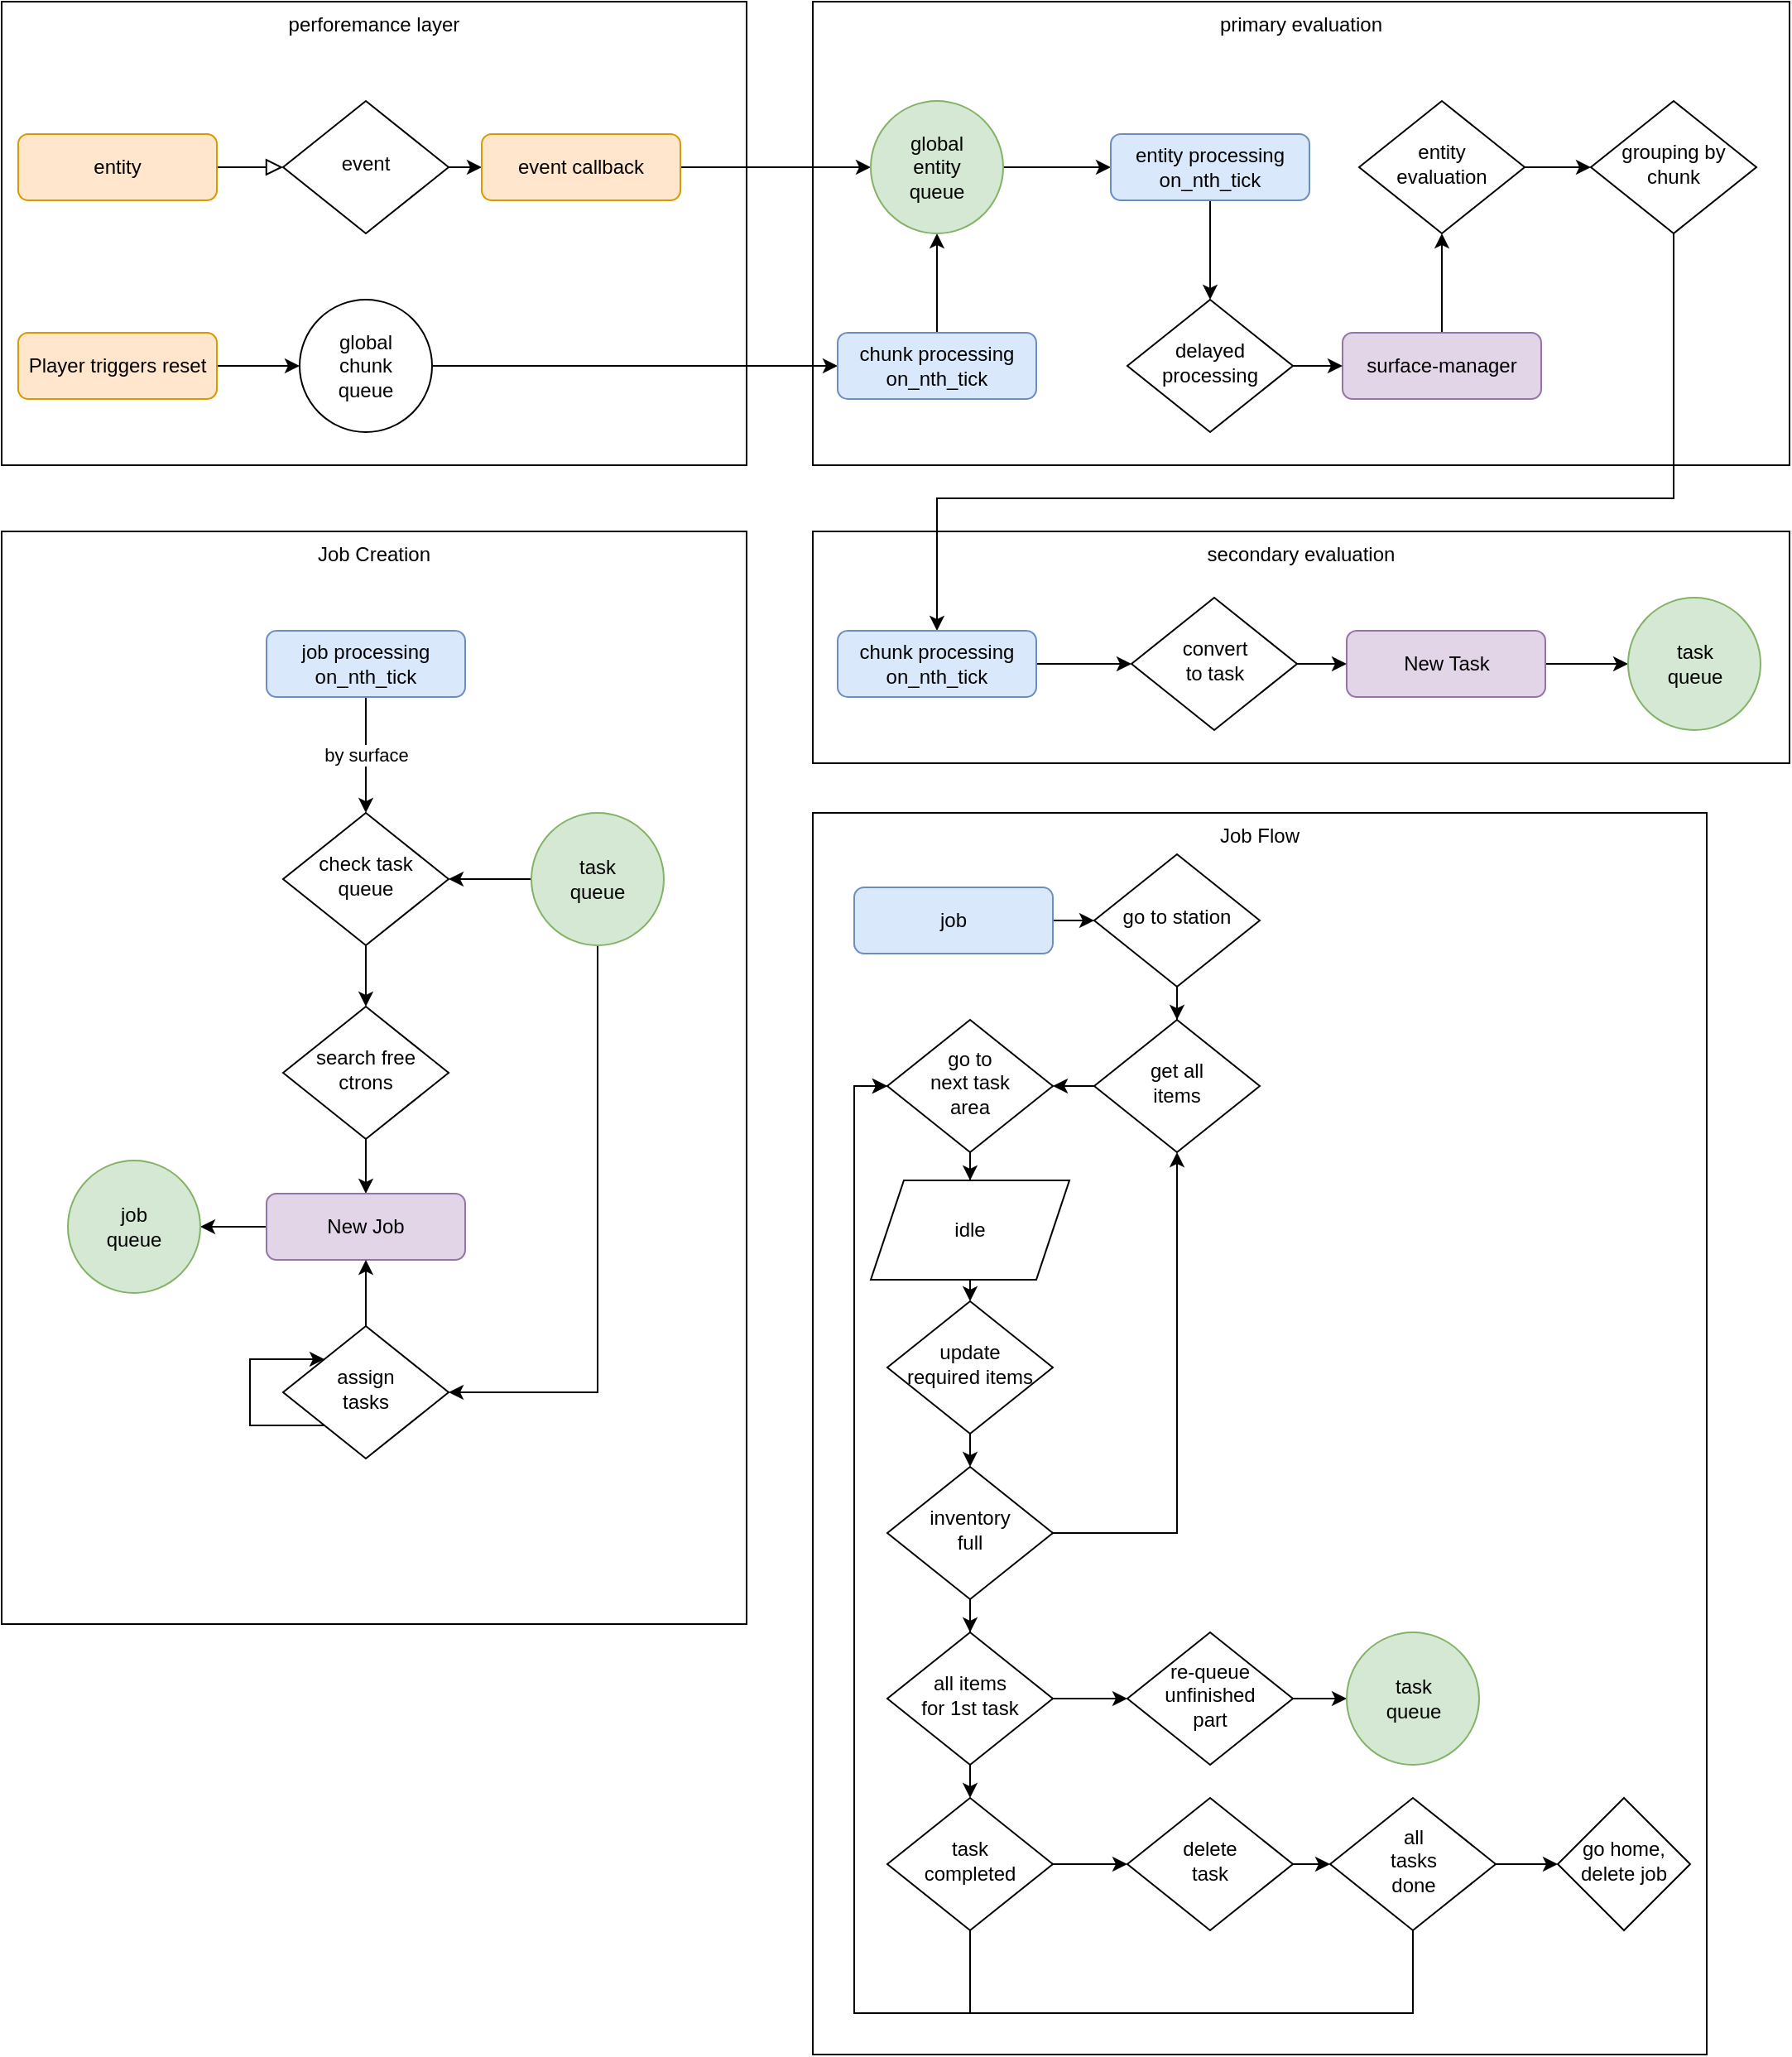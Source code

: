 <mxfile version="17.1.2" type="github">
  <diagram id="C5RBs43oDa-KdzZeNtuy" name="Page-1">
    <mxGraphModel dx="1673" dy="908" grid="1" gridSize="10" guides="1" tooltips="1" connect="1" arrows="1" fold="1" page="1" pageScale="1" pageWidth="1169" pageHeight="827" math="0" shadow="0">
      <root>
        <mxCell id="WIyWlLk6GJQsqaUBKTNV-0" />
        <mxCell id="WIyWlLk6GJQsqaUBKTNV-1" parent="WIyWlLk6GJQsqaUBKTNV-0" />
        <mxCell id="zSMuD_L03UTI61CqOf46-115" value="Job Flow" style="rounded=0;whiteSpace=wrap;html=1;verticalAlign=top;" vertex="1" parent="WIyWlLk6GJQsqaUBKTNV-1">
          <mxGeometry x="500" y="630" width="540" height="750" as="geometry" />
        </mxCell>
        <mxCell id="zSMuD_L03UTI61CqOf46-32" value="secondary evaluation" style="rounded=0;whiteSpace=wrap;html=1;verticalAlign=top;" vertex="1" parent="WIyWlLk6GJQsqaUBKTNV-1">
          <mxGeometry x="500" y="460" width="590" height="140" as="geometry" />
        </mxCell>
        <mxCell id="zSMuD_L03UTI61CqOf46-31" value="primary evaluation" style="rounded=0;whiteSpace=wrap;html=1;verticalAlign=top;" vertex="1" parent="WIyWlLk6GJQsqaUBKTNV-1">
          <mxGeometry x="500" y="140" width="590" height="280" as="geometry" />
        </mxCell>
        <mxCell id="zSMuD_L03UTI61CqOf46-19" value="perforemance layer" style="rounded=0;whiteSpace=wrap;html=1;verticalAlign=top;" vertex="1" parent="WIyWlLk6GJQsqaUBKTNV-1">
          <mxGeometry x="10" y="140" width="450" height="280" as="geometry" />
        </mxCell>
        <mxCell id="WIyWlLk6GJQsqaUBKTNV-2" value="" style="rounded=0;html=1;jettySize=auto;orthogonalLoop=1;fontSize=11;endArrow=block;endFill=0;endSize=8;strokeWidth=1;shadow=0;labelBackgroundColor=none;edgeStyle=orthogonalEdgeStyle;" parent="WIyWlLk6GJQsqaUBKTNV-1" source="WIyWlLk6GJQsqaUBKTNV-3" target="WIyWlLk6GJQsqaUBKTNV-6" edge="1">
          <mxGeometry relative="1" as="geometry" />
        </mxCell>
        <mxCell id="WIyWlLk6GJQsqaUBKTNV-3" value="entity" style="rounded=1;whiteSpace=wrap;html=1;fontSize=12;glass=0;strokeWidth=1;shadow=0;fillColor=#ffe6cc;strokeColor=#d79b00;" parent="WIyWlLk6GJQsqaUBKTNV-1" vertex="1">
          <mxGeometry x="20" y="220" width="120" height="40" as="geometry" />
        </mxCell>
        <mxCell id="zSMuD_L03UTI61CqOf46-24" style="edgeStyle=orthogonalEdgeStyle;rounded=0;orthogonalLoop=1;jettySize=auto;html=1;exitX=1;exitY=0.5;exitDx=0;exitDy=0;entryX=0;entryY=0.5;entryDx=0;entryDy=0;" edge="1" parent="WIyWlLk6GJQsqaUBKTNV-1" source="WIyWlLk6GJQsqaUBKTNV-6" target="WIyWlLk6GJQsqaUBKTNV-7">
          <mxGeometry relative="1" as="geometry" />
        </mxCell>
        <mxCell id="WIyWlLk6GJQsqaUBKTNV-6" value="event" style="rhombus;whiteSpace=wrap;html=1;shadow=0;fontFamily=Helvetica;fontSize=12;align=center;strokeWidth=1;spacing=6;spacingTop=-4;" parent="WIyWlLk6GJQsqaUBKTNV-1" vertex="1">
          <mxGeometry x="180" y="200" width="100" height="80" as="geometry" />
        </mxCell>
        <mxCell id="zSMuD_L03UTI61CqOf46-12" style="edgeStyle=orthogonalEdgeStyle;rounded=0;orthogonalLoop=1;jettySize=auto;html=1;exitX=1;exitY=0.5;exitDx=0;exitDy=0;entryX=0;entryY=0.5;entryDx=0;entryDy=0;" edge="1" parent="WIyWlLk6GJQsqaUBKTNV-1" source="WIyWlLk6GJQsqaUBKTNV-7" target="zSMuD_L03UTI61CqOf46-43">
          <mxGeometry relative="1" as="geometry">
            <mxPoint x="440" y="240" as="sourcePoint" />
            <mxPoint x="525" y="240" as="targetPoint" />
          </mxGeometry>
        </mxCell>
        <mxCell id="WIyWlLk6GJQsqaUBKTNV-7" value="event callback" style="rounded=1;whiteSpace=wrap;html=1;fontSize=12;glass=0;strokeWidth=1;shadow=0;fillColor=#ffe6cc;strokeColor=#d79b00;" parent="WIyWlLk6GJQsqaUBKTNV-1" vertex="1">
          <mxGeometry x="300" y="220" width="120" height="40" as="geometry" />
        </mxCell>
        <mxCell id="zSMuD_L03UTI61CqOf46-22" style="edgeStyle=orthogonalEdgeStyle;rounded=0;orthogonalLoop=1;jettySize=auto;html=1;exitX=1;exitY=0.5;exitDx=0;exitDy=0;entryX=0;entryY=0.5;entryDx=0;entryDy=0;" edge="1" parent="WIyWlLk6GJQsqaUBKTNV-1" source="zSMuD_L03UTI61CqOf46-1" target="zSMuD_L03UTI61CqOf46-46">
          <mxGeometry relative="1" as="geometry">
            <mxPoint x="180" y="360" as="targetPoint" />
          </mxGeometry>
        </mxCell>
        <mxCell id="zSMuD_L03UTI61CqOf46-1" value="Player triggers reset" style="rounded=1;whiteSpace=wrap;html=1;fontSize=12;glass=0;strokeWidth=1;shadow=0;fillColor=#ffe6cc;strokeColor=#d79b00;" vertex="1" parent="WIyWlLk6GJQsqaUBKTNV-1">
          <mxGeometry x="20" y="340" width="120" height="40" as="geometry" />
        </mxCell>
        <mxCell id="zSMuD_L03UTI61CqOf46-23" style="edgeStyle=orthogonalEdgeStyle;rounded=0;orthogonalLoop=1;jettySize=auto;html=1;exitX=1;exitY=0.5;exitDx=0;exitDy=0;entryX=0;entryY=0.5;entryDx=0;entryDy=0;" edge="1" parent="WIyWlLk6GJQsqaUBKTNV-1" source="zSMuD_L03UTI61CqOf46-46" target="zSMuD_L03UTI61CqOf46-5">
          <mxGeometry relative="1" as="geometry">
            <mxPoint x="280" y="360" as="sourcePoint" />
          </mxGeometry>
        </mxCell>
        <mxCell id="zSMuD_L03UTI61CqOf46-8" style="edgeStyle=orthogonalEdgeStyle;rounded=0;orthogonalLoop=1;jettySize=auto;html=1;exitX=0.5;exitY=0;exitDx=0;exitDy=0;entryX=0.5;entryY=1;entryDx=0;entryDy=0;" edge="1" parent="WIyWlLk6GJQsqaUBKTNV-1" source="zSMuD_L03UTI61CqOf46-5">
          <mxGeometry relative="1" as="geometry">
            <mxPoint x="575" y="280" as="targetPoint" />
          </mxGeometry>
        </mxCell>
        <mxCell id="zSMuD_L03UTI61CqOf46-5" value="chunk processing on_nth_tick" style="rounded=1;whiteSpace=wrap;html=1;fontSize=12;glass=0;strokeWidth=1;shadow=0;fillColor=#dae8fc;strokeColor=#6c8ebf;" vertex="1" parent="WIyWlLk6GJQsqaUBKTNV-1">
          <mxGeometry x="515" y="340" width="120" height="40" as="geometry" />
        </mxCell>
        <mxCell id="zSMuD_L03UTI61CqOf46-26" style="edgeStyle=orthogonalEdgeStyle;rounded=0;orthogonalLoop=1;jettySize=auto;html=1;entryX=0;entryY=0.5;entryDx=0;entryDy=0;exitX=1;exitY=0.5;exitDx=0;exitDy=0;" edge="1" parent="WIyWlLk6GJQsqaUBKTNV-1" source="zSMuD_L03UTI61CqOf46-43" target="zSMuD_L03UTI61CqOf46-13">
          <mxGeometry relative="1" as="geometry">
            <mxPoint x="625.0" y="240" as="sourcePoint" />
          </mxGeometry>
        </mxCell>
        <mxCell id="zSMuD_L03UTI61CqOf46-27" style="edgeStyle=orthogonalEdgeStyle;rounded=0;orthogonalLoop=1;jettySize=auto;html=1;exitX=0.5;exitY=1;exitDx=0;exitDy=0;" edge="1" parent="WIyWlLk6GJQsqaUBKTNV-1" source="zSMuD_L03UTI61CqOf46-13">
          <mxGeometry relative="1" as="geometry">
            <mxPoint x="740" y="320" as="targetPoint" />
          </mxGeometry>
        </mxCell>
        <mxCell id="zSMuD_L03UTI61CqOf46-13" value="entity processing on_nth_tick" style="rounded=1;whiteSpace=wrap;html=1;fontSize=12;glass=0;strokeWidth=1;shadow=0;fillColor=#dae8fc;strokeColor=#6c8ebf;" vertex="1" parent="WIyWlLk6GJQsqaUBKTNV-1">
          <mxGeometry x="680" y="220" width="120" height="40" as="geometry" />
        </mxCell>
        <mxCell id="zSMuD_L03UTI61CqOf46-30" style="edgeStyle=orthogonalEdgeStyle;rounded=0;orthogonalLoop=1;jettySize=auto;html=1;" edge="1" parent="WIyWlLk6GJQsqaUBKTNV-1" source="zSMuD_L03UTI61CqOf46-15" target="zSMuD_L03UTI61CqOf46-18">
          <mxGeometry relative="1" as="geometry" />
        </mxCell>
        <mxCell id="zSMuD_L03UTI61CqOf46-15" value="entity&lt;br&gt;evaluation" style="rhombus;whiteSpace=wrap;html=1;shadow=0;fontFamily=Helvetica;fontSize=12;align=center;strokeWidth=1;spacing=6;spacingTop=-4;" vertex="1" parent="WIyWlLk6GJQsqaUBKTNV-1">
          <mxGeometry x="830" y="200" width="100" height="80" as="geometry" />
        </mxCell>
        <mxCell id="zSMuD_L03UTI61CqOf46-29" style="edgeStyle=orthogonalEdgeStyle;rounded=0;orthogonalLoop=1;jettySize=auto;html=1;entryX=0.5;entryY=1;entryDx=0;entryDy=0;" edge="1" parent="WIyWlLk6GJQsqaUBKTNV-1" source="zSMuD_L03UTI61CqOf46-16" target="zSMuD_L03UTI61CqOf46-15">
          <mxGeometry relative="1" as="geometry" />
        </mxCell>
        <mxCell id="zSMuD_L03UTI61CqOf46-16" value="surface-manager" style="rounded=1;whiteSpace=wrap;html=1;fontSize=12;glass=0;strokeWidth=1;shadow=0;fillColor=#e1d5e7;strokeColor=#9673a6;" vertex="1" parent="WIyWlLk6GJQsqaUBKTNV-1">
          <mxGeometry x="820" y="340" width="120" height="40" as="geometry" />
        </mxCell>
        <mxCell id="zSMuD_L03UTI61CqOf46-34" style="edgeStyle=orthogonalEdgeStyle;rounded=0;orthogonalLoop=1;jettySize=auto;html=1;exitX=0.5;exitY=1;exitDx=0;exitDy=0;entryX=0.5;entryY=0;entryDx=0;entryDy=0;entryPerimeter=0;" edge="1" parent="WIyWlLk6GJQsqaUBKTNV-1" source="zSMuD_L03UTI61CqOf46-18" target="zSMuD_L03UTI61CqOf46-33">
          <mxGeometry relative="1" as="geometry">
            <Array as="points">
              <mxPoint x="1020" y="440" />
              <mxPoint x="575" y="440" />
            </Array>
          </mxGeometry>
        </mxCell>
        <mxCell id="zSMuD_L03UTI61CqOf46-18" value="grouping by chunk" style="rhombus;whiteSpace=wrap;html=1;shadow=0;fontFamily=Helvetica;fontSize=12;align=center;strokeWidth=1;spacing=6;spacingTop=-4;" vertex="1" parent="WIyWlLk6GJQsqaUBKTNV-1">
          <mxGeometry x="970" y="200" width="100" height="80" as="geometry" />
        </mxCell>
        <mxCell id="zSMuD_L03UTI61CqOf46-28" style="edgeStyle=orthogonalEdgeStyle;rounded=0;orthogonalLoop=1;jettySize=auto;html=1;exitX=1;exitY=0.5;exitDx=0;exitDy=0;entryX=0;entryY=0.5;entryDx=0;entryDy=0;" edge="1" parent="WIyWlLk6GJQsqaUBKTNV-1" target="zSMuD_L03UTI61CqOf46-16">
          <mxGeometry relative="1" as="geometry">
            <mxPoint x="790" y="360" as="sourcePoint" />
          </mxGeometry>
        </mxCell>
        <mxCell id="zSMuD_L03UTI61CqOf46-21" value="delayed processing" style="rhombus;whiteSpace=wrap;html=1;shadow=0;fontFamily=Helvetica;fontSize=12;align=center;strokeWidth=1;spacing=6;spacingTop=-4;" vertex="1" parent="WIyWlLk6GJQsqaUBKTNV-1">
          <mxGeometry x="690" y="320" width="100" height="80" as="geometry" />
        </mxCell>
        <mxCell id="zSMuD_L03UTI61CqOf46-37" style="edgeStyle=orthogonalEdgeStyle;rounded=0;orthogonalLoop=1;jettySize=auto;html=1;" edge="1" parent="WIyWlLk6GJQsqaUBKTNV-1" source="zSMuD_L03UTI61CqOf46-33" target="zSMuD_L03UTI61CqOf46-36">
          <mxGeometry relative="1" as="geometry" />
        </mxCell>
        <mxCell id="zSMuD_L03UTI61CqOf46-33" value="chunk processing on_nth_tick" style="rounded=1;whiteSpace=wrap;html=1;fontSize=12;glass=0;strokeWidth=1;shadow=0;fillColor=#dae8fc;strokeColor=#6c8ebf;" vertex="1" parent="WIyWlLk6GJQsqaUBKTNV-1">
          <mxGeometry x="515" y="520" width="120" height="40" as="geometry" />
        </mxCell>
        <mxCell id="zSMuD_L03UTI61CqOf46-41" style="edgeStyle=orthogonalEdgeStyle;rounded=0;orthogonalLoop=1;jettySize=auto;html=1;exitX=1;exitY=0.5;exitDx=0;exitDy=0;entryX=0;entryY=0.5;entryDx=0;entryDy=0;" edge="1" parent="WIyWlLk6GJQsqaUBKTNV-1" source="zSMuD_L03UTI61CqOf46-35" target="zSMuD_L03UTI61CqOf46-47">
          <mxGeometry relative="1" as="geometry">
            <mxPoint x="650" y="690" as="targetPoint" />
          </mxGeometry>
        </mxCell>
        <mxCell id="zSMuD_L03UTI61CqOf46-35" value="New Task" style="rounded=1;whiteSpace=wrap;html=1;fontSize=12;glass=0;strokeWidth=1;shadow=0;fillColor=#e1d5e7;strokeColor=#9673a6;" vertex="1" parent="WIyWlLk6GJQsqaUBKTNV-1">
          <mxGeometry x="822.5" y="520" width="120" height="40" as="geometry" />
        </mxCell>
        <mxCell id="zSMuD_L03UTI61CqOf46-38" style="edgeStyle=orthogonalEdgeStyle;rounded=0;orthogonalLoop=1;jettySize=auto;html=1;" edge="1" parent="WIyWlLk6GJQsqaUBKTNV-1" source="zSMuD_L03UTI61CqOf46-36" target="zSMuD_L03UTI61CqOf46-35">
          <mxGeometry relative="1" as="geometry" />
        </mxCell>
        <mxCell id="zSMuD_L03UTI61CqOf46-36" value="convert&lt;br&gt;to task" style="rhombus;whiteSpace=wrap;html=1;shadow=0;fontFamily=Helvetica;fontSize=12;align=center;strokeWidth=1;spacing=6;spacingTop=-4;" vertex="1" parent="WIyWlLk6GJQsqaUBKTNV-1">
          <mxGeometry x="692.5" y="500" width="100" height="80" as="geometry" />
        </mxCell>
        <mxCell id="zSMuD_L03UTI61CqOf46-43" value="&lt;span&gt;global&lt;/span&gt;&lt;br&gt;&lt;span&gt;entity&lt;/span&gt;&lt;br&gt;&lt;span&gt;queue&lt;/span&gt;" style="ellipse;whiteSpace=wrap;html=1;aspect=fixed;rounded=0;fillColor=#d5e8d4;strokeColor=#82b366;" vertex="1" parent="WIyWlLk6GJQsqaUBKTNV-1">
          <mxGeometry x="535" y="200" width="80" height="80" as="geometry" />
        </mxCell>
        <mxCell id="zSMuD_L03UTI61CqOf46-46" value="&lt;span&gt;global&lt;/span&gt;&lt;br&gt;&lt;span&gt;chunk&lt;/span&gt;&lt;br&gt;&lt;span&gt;queue&lt;/span&gt;" style="ellipse;whiteSpace=wrap;html=1;aspect=fixed;rounded=0;" vertex="1" parent="WIyWlLk6GJQsqaUBKTNV-1">
          <mxGeometry x="190" y="320" width="80" height="80" as="geometry" />
        </mxCell>
        <mxCell id="zSMuD_L03UTI61CqOf46-47" value="&lt;span&gt;task&lt;/span&gt;&lt;br&gt;&lt;span&gt;queue&lt;/span&gt;" style="ellipse;whiteSpace=wrap;html=1;aspect=fixed;rounded=0;fillColor=#d5e8d4;strokeColor=#82b366;" vertex="1" parent="WIyWlLk6GJQsqaUBKTNV-1">
          <mxGeometry x="992.5" y="500" width="80" height="80" as="geometry" />
        </mxCell>
        <mxCell id="zSMuD_L03UTI61CqOf46-48" value="Job Creation" style="rounded=0;whiteSpace=wrap;html=1;verticalAlign=top;" vertex="1" parent="WIyWlLk6GJQsqaUBKTNV-1">
          <mxGeometry x="10" y="460" width="450" height="660" as="geometry" />
        </mxCell>
        <mxCell id="zSMuD_L03UTI61CqOf46-53" value="by surface" style="edgeStyle=orthogonalEdgeStyle;rounded=0;orthogonalLoop=1;jettySize=auto;html=1;" edge="1" parent="WIyWlLk6GJQsqaUBKTNV-1" source="zSMuD_L03UTI61CqOf46-49" target="zSMuD_L03UTI61CqOf46-50">
          <mxGeometry relative="1" as="geometry" />
        </mxCell>
        <mxCell id="zSMuD_L03UTI61CqOf46-49" value="job processing on_nth_tick" style="rounded=1;whiteSpace=wrap;html=1;fontSize=12;glass=0;strokeWidth=1;shadow=0;fillColor=#dae8fc;strokeColor=#6c8ebf;" vertex="1" parent="WIyWlLk6GJQsqaUBKTNV-1">
          <mxGeometry x="170" y="520" width="120" height="40" as="geometry" />
        </mxCell>
        <mxCell id="zSMuD_L03UTI61CqOf46-54" value="" style="edgeStyle=orthogonalEdgeStyle;rounded=0;orthogonalLoop=1;jettySize=auto;html=1;" edge="1" parent="WIyWlLk6GJQsqaUBKTNV-1" source="zSMuD_L03UTI61CqOf46-50" target="zSMuD_L03UTI61CqOf46-51">
          <mxGeometry relative="1" as="geometry" />
        </mxCell>
        <mxCell id="zSMuD_L03UTI61CqOf46-50" value="&lt;span&gt;check task&lt;/span&gt;&lt;br&gt;&lt;span&gt;queue&lt;br&gt;&lt;/span&gt;" style="rhombus;whiteSpace=wrap;html=1;shadow=0;fontFamily=Helvetica;fontSize=12;align=center;strokeWidth=1;spacing=6;spacingTop=-4;" vertex="1" parent="WIyWlLk6GJQsqaUBKTNV-1">
          <mxGeometry x="180" y="630" width="100" height="80" as="geometry" />
        </mxCell>
        <mxCell id="zSMuD_L03UTI61CqOf46-67" style="edgeStyle=orthogonalEdgeStyle;rounded=0;orthogonalLoop=1;jettySize=auto;html=1;exitX=0.5;exitY=1;exitDx=0;exitDy=0;entryX=0.5;entryY=0;entryDx=0;entryDy=0;" edge="1" parent="WIyWlLk6GJQsqaUBKTNV-1" source="zSMuD_L03UTI61CqOf46-51" target="zSMuD_L03UTI61CqOf46-62">
          <mxGeometry relative="1" as="geometry" />
        </mxCell>
        <mxCell id="zSMuD_L03UTI61CqOf46-51" value="&lt;span&gt;search free ctrons&lt;/span&gt;&lt;span&gt;&lt;br&gt;&lt;/span&gt;" style="rhombus;whiteSpace=wrap;html=1;shadow=0;fontFamily=Helvetica;fontSize=12;align=center;strokeWidth=1;spacing=6;spacingTop=-4;" vertex="1" parent="WIyWlLk6GJQsqaUBKTNV-1">
          <mxGeometry x="180" y="747" width="100" height="80" as="geometry" />
        </mxCell>
        <mxCell id="zSMuD_L03UTI61CqOf46-61" value="" style="edgeStyle=orthogonalEdgeStyle;rounded=0;orthogonalLoop=1;jettySize=auto;html=1;" edge="1" parent="WIyWlLk6GJQsqaUBKTNV-1" source="zSMuD_L03UTI61CqOf46-60" target="zSMuD_L03UTI61CqOf46-50">
          <mxGeometry relative="1" as="geometry" />
        </mxCell>
        <mxCell id="zSMuD_L03UTI61CqOf46-69" style="edgeStyle=orthogonalEdgeStyle;rounded=0;orthogonalLoop=1;jettySize=auto;html=1;exitX=0.5;exitY=1;exitDx=0;exitDy=0;entryX=1;entryY=0.5;entryDx=0;entryDy=0;" edge="1" parent="WIyWlLk6GJQsqaUBKTNV-1" source="zSMuD_L03UTI61CqOf46-60" target="zSMuD_L03UTI61CqOf46-63">
          <mxGeometry relative="1" as="geometry" />
        </mxCell>
        <mxCell id="zSMuD_L03UTI61CqOf46-60" value="&lt;span&gt;task&lt;/span&gt;&lt;br&gt;&lt;span&gt;queue&lt;/span&gt;" style="ellipse;whiteSpace=wrap;html=1;aspect=fixed;rounded=0;fillColor=#d5e8d4;strokeColor=#82b366;" vertex="1" parent="WIyWlLk6GJQsqaUBKTNV-1">
          <mxGeometry x="330" y="630" width="80" height="80" as="geometry" />
        </mxCell>
        <mxCell id="zSMuD_L03UTI61CqOf46-73" value="" style="edgeStyle=orthogonalEdgeStyle;rounded=0;orthogonalLoop=1;jettySize=auto;html=1;" edge="1" parent="WIyWlLk6GJQsqaUBKTNV-1" source="zSMuD_L03UTI61CqOf46-62" target="zSMuD_L03UTI61CqOf46-71">
          <mxGeometry relative="1" as="geometry" />
        </mxCell>
        <mxCell id="zSMuD_L03UTI61CqOf46-62" value="New Job" style="rounded=1;whiteSpace=wrap;html=1;fontSize=12;glass=0;strokeWidth=1;shadow=0;fillColor=#e1d5e7;strokeColor=#9673a6;" vertex="1" parent="WIyWlLk6GJQsqaUBKTNV-1">
          <mxGeometry x="170" y="860" width="120" height="40" as="geometry" />
        </mxCell>
        <mxCell id="zSMuD_L03UTI61CqOf46-72" value="" style="edgeStyle=orthogonalEdgeStyle;rounded=0;orthogonalLoop=1;jettySize=auto;html=1;" edge="1" parent="WIyWlLk6GJQsqaUBKTNV-1" source="zSMuD_L03UTI61CqOf46-63" target="zSMuD_L03UTI61CqOf46-62">
          <mxGeometry relative="1" as="geometry" />
        </mxCell>
        <mxCell id="zSMuD_L03UTI61CqOf46-63" value="assign&lt;br&gt;tasks" style="rhombus;whiteSpace=wrap;html=1;shadow=0;fontFamily=Helvetica;fontSize=12;align=center;strokeWidth=1;spacing=6;spacingTop=-4;" vertex="1" parent="WIyWlLk6GJQsqaUBKTNV-1">
          <mxGeometry x="180" y="940" width="100" height="80" as="geometry" />
        </mxCell>
        <mxCell id="zSMuD_L03UTI61CqOf46-70" style="edgeStyle=orthogonalEdgeStyle;rounded=0;orthogonalLoop=1;jettySize=auto;html=1;exitX=0;exitY=1;exitDx=0;exitDy=0;entryX=0;entryY=0;entryDx=0;entryDy=0;" edge="1" parent="WIyWlLk6GJQsqaUBKTNV-1" source="zSMuD_L03UTI61CqOf46-63" target="zSMuD_L03UTI61CqOf46-63">
          <mxGeometry relative="1" as="geometry">
            <Array as="points">
              <mxPoint x="160" y="1000" />
              <mxPoint x="160" y="960" />
            </Array>
          </mxGeometry>
        </mxCell>
        <mxCell id="zSMuD_L03UTI61CqOf46-71" value="&lt;span&gt;job&lt;/span&gt;&lt;br&gt;&lt;span&gt;queue&lt;/span&gt;" style="ellipse;whiteSpace=wrap;html=1;aspect=fixed;rounded=0;fillColor=#d5e8d4;strokeColor=#82b366;" vertex="1" parent="WIyWlLk6GJQsqaUBKTNV-1">
          <mxGeometry x="50" y="840" width="80" height="80" as="geometry" />
        </mxCell>
        <mxCell id="zSMuD_L03UTI61CqOf46-112" value="" style="edgeStyle=orthogonalEdgeStyle;rounded=0;orthogonalLoop=1;jettySize=auto;html=1;" edge="1" parent="WIyWlLk6GJQsqaUBKTNV-1" source="zSMuD_L03UTI61CqOf46-74" target="zSMuD_L03UTI61CqOf46-111">
          <mxGeometry relative="1" as="geometry" />
        </mxCell>
        <mxCell id="zSMuD_L03UTI61CqOf46-74" value="job" style="rounded=1;whiteSpace=wrap;html=1;fontSize=12;glass=0;strokeWidth=1;shadow=0;fillColor=#dae8fc;strokeColor=#6c8ebf;" vertex="1" parent="WIyWlLk6GJQsqaUBKTNV-1">
          <mxGeometry x="525" y="675" width="120" height="40" as="geometry" />
        </mxCell>
        <mxCell id="zSMuD_L03UTI61CqOf46-88" style="edgeStyle=orthogonalEdgeStyle;rounded=0;orthogonalLoop=1;jettySize=auto;html=1;exitX=0;exitY=0.5;exitDx=0;exitDy=0;" edge="1" parent="WIyWlLk6GJQsqaUBKTNV-1" source="zSMuD_L03UTI61CqOf46-75" target="zSMuD_L03UTI61CqOf46-76">
          <mxGeometry relative="1" as="geometry" />
        </mxCell>
        <mxCell id="zSMuD_L03UTI61CqOf46-75" value="&lt;span&gt;get all&lt;br&gt;items&lt;br&gt;&lt;/span&gt;" style="rhombus;whiteSpace=wrap;html=1;shadow=0;fontFamily=Helvetica;fontSize=12;align=center;strokeWidth=1;spacing=6;spacingTop=-4;" vertex="1" parent="WIyWlLk6GJQsqaUBKTNV-1">
          <mxGeometry x="670" y="755" width="100" height="80" as="geometry" />
        </mxCell>
        <mxCell id="zSMuD_L03UTI61CqOf46-87" style="edgeStyle=orthogonalEdgeStyle;rounded=0;orthogonalLoop=1;jettySize=auto;html=1;entryX=0.5;entryY=0;entryDx=0;entryDy=0;" edge="1" parent="WIyWlLk6GJQsqaUBKTNV-1" source="zSMuD_L03UTI61CqOf46-76" target="zSMuD_L03UTI61CqOf46-80">
          <mxGeometry relative="1" as="geometry" />
        </mxCell>
        <mxCell id="zSMuD_L03UTI61CqOf46-76" value="&lt;span&gt;go to &lt;br&gt;next task&lt;br&gt;area&lt;br&gt;&lt;/span&gt;" style="rhombus;whiteSpace=wrap;html=1;shadow=0;fontFamily=Helvetica;fontSize=12;align=center;strokeWidth=1;spacing=6;spacingTop=-4;" vertex="1" parent="WIyWlLk6GJQsqaUBKTNV-1">
          <mxGeometry x="545" y="755" width="100" height="80" as="geometry" />
        </mxCell>
        <mxCell id="zSMuD_L03UTI61CqOf46-85" value="" style="edgeStyle=orthogonalEdgeStyle;rounded=0;orthogonalLoop=1;jettySize=auto;html=1;" edge="1" parent="WIyWlLk6GJQsqaUBKTNV-1" source="zSMuD_L03UTI61CqOf46-78" target="zSMuD_L03UTI61CqOf46-79">
          <mxGeometry relative="1" as="geometry" />
        </mxCell>
        <mxCell id="zSMuD_L03UTI61CqOf46-91" style="edgeStyle=orthogonalEdgeStyle;rounded=0;orthogonalLoop=1;jettySize=auto;html=1;exitX=1;exitY=0.5;exitDx=0;exitDy=0;entryX=0.5;entryY=1;entryDx=0;entryDy=0;" edge="1" parent="WIyWlLk6GJQsqaUBKTNV-1" source="zSMuD_L03UTI61CqOf46-78" target="zSMuD_L03UTI61CqOf46-75">
          <mxGeometry relative="1" as="geometry" />
        </mxCell>
        <mxCell id="zSMuD_L03UTI61CqOf46-78" value="&lt;span&gt;inventory&lt;br&gt;full&lt;br&gt;&lt;/span&gt;" style="rhombus;whiteSpace=wrap;html=1;shadow=0;fontFamily=Helvetica;fontSize=12;align=center;strokeWidth=1;spacing=6;spacingTop=-4;" vertex="1" parent="WIyWlLk6GJQsqaUBKTNV-1">
          <mxGeometry x="545" y="1025" width="100" height="80" as="geometry" />
        </mxCell>
        <mxCell id="zSMuD_L03UTI61CqOf46-94" style="edgeStyle=orthogonalEdgeStyle;rounded=0;orthogonalLoop=1;jettySize=auto;html=1;exitX=1;exitY=0.5;exitDx=0;exitDy=0;entryX=0;entryY=0.5;entryDx=0;entryDy=0;" edge="1" parent="WIyWlLk6GJQsqaUBKTNV-1" source="zSMuD_L03UTI61CqOf46-79" target="zSMuD_L03UTI61CqOf46-81">
          <mxGeometry relative="1" as="geometry" />
        </mxCell>
        <mxCell id="zSMuD_L03UTI61CqOf46-98" style="edgeStyle=orthogonalEdgeStyle;rounded=0;orthogonalLoop=1;jettySize=auto;html=1;exitX=0.5;exitY=1;exitDx=0;exitDy=0;entryX=0.5;entryY=0;entryDx=0;entryDy=0;" edge="1" parent="WIyWlLk6GJQsqaUBKTNV-1" source="zSMuD_L03UTI61CqOf46-79" target="zSMuD_L03UTI61CqOf46-97">
          <mxGeometry relative="1" as="geometry" />
        </mxCell>
        <mxCell id="zSMuD_L03UTI61CqOf46-79" value="&lt;span&gt;all items&lt;br&gt;for 1st task&lt;br&gt;&lt;/span&gt;" style="rhombus;whiteSpace=wrap;html=1;shadow=0;fontFamily=Helvetica;fontSize=12;align=center;strokeWidth=1;spacing=6;spacingTop=-4;" vertex="1" parent="WIyWlLk6GJQsqaUBKTNV-1">
          <mxGeometry x="545" y="1125" width="100" height="80" as="geometry" />
        </mxCell>
        <mxCell id="zSMuD_L03UTI61CqOf46-92" style="edgeStyle=orthogonalEdgeStyle;rounded=0;orthogonalLoop=1;jettySize=auto;html=1;exitX=0.5;exitY=1;exitDx=0;exitDy=0;entryX=0.5;entryY=0;entryDx=0;entryDy=0;" edge="1" parent="WIyWlLk6GJQsqaUBKTNV-1" source="zSMuD_L03UTI61CqOf46-80" target="zSMuD_L03UTI61CqOf46-82">
          <mxGeometry relative="1" as="geometry" />
        </mxCell>
        <mxCell id="zSMuD_L03UTI61CqOf46-80" value="idle" style="shape=parallelogram;perimeter=parallelogramPerimeter;whiteSpace=wrap;html=1;fixedSize=1;rounded=0;" vertex="1" parent="WIyWlLk6GJQsqaUBKTNV-1">
          <mxGeometry x="535" y="852" width="120" height="60" as="geometry" />
        </mxCell>
        <mxCell id="zSMuD_L03UTI61CqOf46-96" value="" style="edgeStyle=orthogonalEdgeStyle;rounded=0;orthogonalLoop=1;jettySize=auto;html=1;" edge="1" parent="WIyWlLk6GJQsqaUBKTNV-1" source="zSMuD_L03UTI61CqOf46-81" target="zSMuD_L03UTI61CqOf46-95">
          <mxGeometry relative="1" as="geometry" />
        </mxCell>
        <mxCell id="zSMuD_L03UTI61CqOf46-81" value="&lt;span&gt;re-queue&lt;br&gt;unfinished&lt;br&gt;part&lt;br&gt;&lt;/span&gt;" style="rhombus;whiteSpace=wrap;html=1;shadow=0;fontFamily=Helvetica;fontSize=12;align=center;strokeWidth=1;spacing=6;spacingTop=-4;" vertex="1" parent="WIyWlLk6GJQsqaUBKTNV-1">
          <mxGeometry x="690" y="1125" width="100" height="80" as="geometry" />
        </mxCell>
        <mxCell id="zSMuD_L03UTI61CqOf46-93" style="edgeStyle=orthogonalEdgeStyle;rounded=0;orthogonalLoop=1;jettySize=auto;html=1;exitX=0.5;exitY=1;exitDx=0;exitDy=0;entryX=0.5;entryY=0;entryDx=0;entryDy=0;" edge="1" parent="WIyWlLk6GJQsqaUBKTNV-1" source="zSMuD_L03UTI61CqOf46-82" target="zSMuD_L03UTI61CqOf46-78">
          <mxGeometry relative="1" as="geometry" />
        </mxCell>
        <mxCell id="zSMuD_L03UTI61CqOf46-82" value="&lt;span&gt;update&lt;br&gt;required items&lt;br&gt;&lt;/span&gt;" style="rhombus;whiteSpace=wrap;html=1;shadow=0;fontFamily=Helvetica;fontSize=12;align=center;strokeWidth=1;spacing=6;spacingTop=-4;" vertex="1" parent="WIyWlLk6GJQsqaUBKTNV-1">
          <mxGeometry x="545" y="925" width="100" height="80" as="geometry" />
        </mxCell>
        <mxCell id="zSMuD_L03UTI61CqOf46-95" value="&lt;span&gt;task&lt;/span&gt;&lt;br&gt;&lt;span&gt;queue&lt;/span&gt;" style="ellipse;whiteSpace=wrap;html=1;aspect=fixed;rounded=0;fillColor=#d5e8d4;strokeColor=#82b366;" vertex="1" parent="WIyWlLk6GJQsqaUBKTNV-1">
          <mxGeometry x="822.5" y="1125" width="80" height="80" as="geometry" />
        </mxCell>
        <mxCell id="zSMuD_L03UTI61CqOf46-100" value="" style="edgeStyle=orthogonalEdgeStyle;rounded=0;orthogonalLoop=1;jettySize=auto;html=1;" edge="1" parent="WIyWlLk6GJQsqaUBKTNV-1" source="zSMuD_L03UTI61CqOf46-97" target="zSMuD_L03UTI61CqOf46-99">
          <mxGeometry relative="1" as="geometry" />
        </mxCell>
        <mxCell id="zSMuD_L03UTI61CqOf46-101" style="edgeStyle=orthogonalEdgeStyle;rounded=0;orthogonalLoop=1;jettySize=auto;html=1;exitX=0.5;exitY=1;exitDx=0;exitDy=0;entryX=0;entryY=0.5;entryDx=0;entryDy=0;" edge="1" parent="WIyWlLk6GJQsqaUBKTNV-1" source="zSMuD_L03UTI61CqOf46-103" target="zSMuD_L03UTI61CqOf46-76">
          <mxGeometry relative="1" as="geometry">
            <Array as="points">
              <mxPoint x="863" y="1355" />
              <mxPoint x="525" y="1355" />
              <mxPoint x="525" y="795" />
            </Array>
          </mxGeometry>
        </mxCell>
        <mxCell id="zSMuD_L03UTI61CqOf46-114" style="edgeStyle=orthogonalEdgeStyle;rounded=0;orthogonalLoop=1;jettySize=auto;html=1;exitX=0.5;exitY=1;exitDx=0;exitDy=0;entryX=0;entryY=0.5;entryDx=0;entryDy=0;" edge="1" parent="WIyWlLk6GJQsqaUBKTNV-1" source="zSMuD_L03UTI61CqOf46-97" target="zSMuD_L03UTI61CqOf46-76">
          <mxGeometry relative="1" as="geometry">
            <Array as="points">
              <mxPoint x="595" y="1355" />
              <mxPoint x="525" y="1355" />
              <mxPoint x="525" y="795" />
            </Array>
          </mxGeometry>
        </mxCell>
        <mxCell id="zSMuD_L03UTI61CqOf46-97" value="&lt;span&gt;task&lt;br&gt;completed&lt;br&gt;&lt;/span&gt;" style="rhombus;whiteSpace=wrap;html=1;shadow=0;fontFamily=Helvetica;fontSize=12;align=center;strokeWidth=1;spacing=6;spacingTop=-4;" vertex="1" parent="WIyWlLk6GJQsqaUBKTNV-1">
          <mxGeometry x="545" y="1225" width="100" height="80" as="geometry" />
        </mxCell>
        <mxCell id="zSMuD_L03UTI61CqOf46-109" style="edgeStyle=orthogonalEdgeStyle;rounded=0;orthogonalLoop=1;jettySize=auto;html=1;exitX=1;exitY=0.5;exitDx=0;exitDy=0;entryX=0;entryY=0.5;entryDx=0;entryDy=0;" edge="1" parent="WIyWlLk6GJQsqaUBKTNV-1" source="zSMuD_L03UTI61CqOf46-99" target="zSMuD_L03UTI61CqOf46-103">
          <mxGeometry relative="1" as="geometry" />
        </mxCell>
        <mxCell id="zSMuD_L03UTI61CqOf46-99" value="&lt;span&gt;delete&lt;br&gt;task&lt;br&gt;&lt;/span&gt;" style="rhombus;whiteSpace=wrap;html=1;shadow=0;fontFamily=Helvetica;fontSize=12;align=center;strokeWidth=1;spacing=6;spacingTop=-4;" vertex="1" parent="WIyWlLk6GJQsqaUBKTNV-1">
          <mxGeometry x="690" y="1225" width="100" height="80" as="geometry" />
        </mxCell>
        <mxCell id="zSMuD_L03UTI61CqOf46-107" value="" style="edgeStyle=orthogonalEdgeStyle;rounded=0;orthogonalLoop=1;jettySize=auto;html=1;" edge="1" parent="WIyWlLk6GJQsqaUBKTNV-1" source="zSMuD_L03UTI61CqOf46-103" target="zSMuD_L03UTI61CqOf46-106">
          <mxGeometry relative="1" as="geometry" />
        </mxCell>
        <mxCell id="zSMuD_L03UTI61CqOf46-103" value="&lt;span&gt;all&lt;br&gt;tasks&lt;br&gt;done&lt;br&gt;&lt;/span&gt;" style="rhombus;whiteSpace=wrap;html=1;shadow=0;fontFamily=Helvetica;fontSize=12;align=center;strokeWidth=1;spacing=6;spacingTop=-4;" vertex="1" parent="WIyWlLk6GJQsqaUBKTNV-1">
          <mxGeometry x="812.5" y="1225" width="100" height="80" as="geometry" />
        </mxCell>
        <mxCell id="zSMuD_L03UTI61CqOf46-106" value="go home,&lt;br&gt;delete job" style="rhombus;whiteSpace=wrap;html=1;shadow=0;strokeWidth=1;spacing=6;spacingTop=-4;" vertex="1" parent="WIyWlLk6GJQsqaUBKTNV-1">
          <mxGeometry x="950" y="1225" width="80" height="80" as="geometry" />
        </mxCell>
        <mxCell id="zSMuD_L03UTI61CqOf46-113" value="" style="edgeStyle=orthogonalEdgeStyle;rounded=0;orthogonalLoop=1;jettySize=auto;html=1;" edge="1" parent="WIyWlLk6GJQsqaUBKTNV-1" source="zSMuD_L03UTI61CqOf46-111" target="zSMuD_L03UTI61CqOf46-75">
          <mxGeometry relative="1" as="geometry" />
        </mxCell>
        <mxCell id="zSMuD_L03UTI61CqOf46-111" value="&lt;span&gt;go to station&lt;br&gt;&lt;/span&gt;" style="rhombus;whiteSpace=wrap;html=1;shadow=0;fontFamily=Helvetica;fontSize=12;align=center;strokeWidth=1;spacing=6;spacingTop=-4;" vertex="1" parent="WIyWlLk6GJQsqaUBKTNV-1">
          <mxGeometry x="670" y="655" width="100" height="80" as="geometry" />
        </mxCell>
      </root>
    </mxGraphModel>
  </diagram>
</mxfile>

